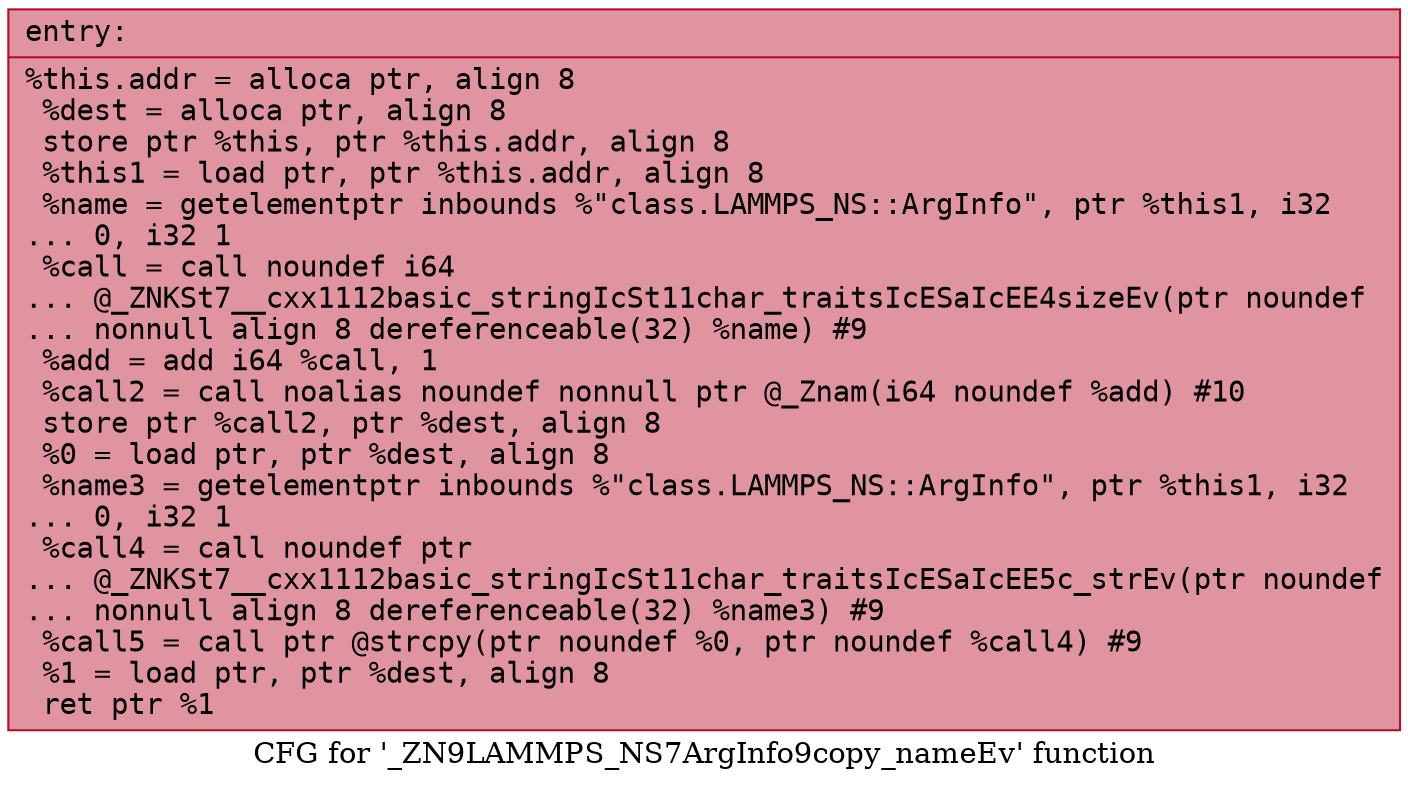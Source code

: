 digraph "CFG for '_ZN9LAMMPS_NS7ArgInfo9copy_nameEv' function" {
	label="CFG for '_ZN9LAMMPS_NS7ArgInfo9copy_nameEv' function";

	Node0x5558b7ff8870 [shape=record,color="#b70d28ff", style=filled, fillcolor="#b70d2870" fontname="Courier",label="{entry:\l|  %this.addr = alloca ptr, align 8\l  %dest = alloca ptr, align 8\l  store ptr %this, ptr %this.addr, align 8\l  %this1 = load ptr, ptr %this.addr, align 8\l  %name = getelementptr inbounds %\"class.LAMMPS_NS::ArgInfo\", ptr %this1, i32\l... 0, i32 1\l  %call = call noundef i64\l... @_ZNKSt7__cxx1112basic_stringIcSt11char_traitsIcESaIcEE4sizeEv(ptr noundef\l... nonnull align 8 dereferenceable(32) %name) #9\l  %add = add i64 %call, 1\l  %call2 = call noalias noundef nonnull ptr @_Znam(i64 noundef %add) #10\l  store ptr %call2, ptr %dest, align 8\l  %0 = load ptr, ptr %dest, align 8\l  %name3 = getelementptr inbounds %\"class.LAMMPS_NS::ArgInfo\", ptr %this1, i32\l... 0, i32 1\l  %call4 = call noundef ptr\l... @_ZNKSt7__cxx1112basic_stringIcSt11char_traitsIcESaIcEE5c_strEv(ptr noundef\l... nonnull align 8 dereferenceable(32) %name3) #9\l  %call5 = call ptr @strcpy(ptr noundef %0, ptr noundef %call4) #9\l  %1 = load ptr, ptr %dest, align 8\l  ret ptr %1\l}"];
}
